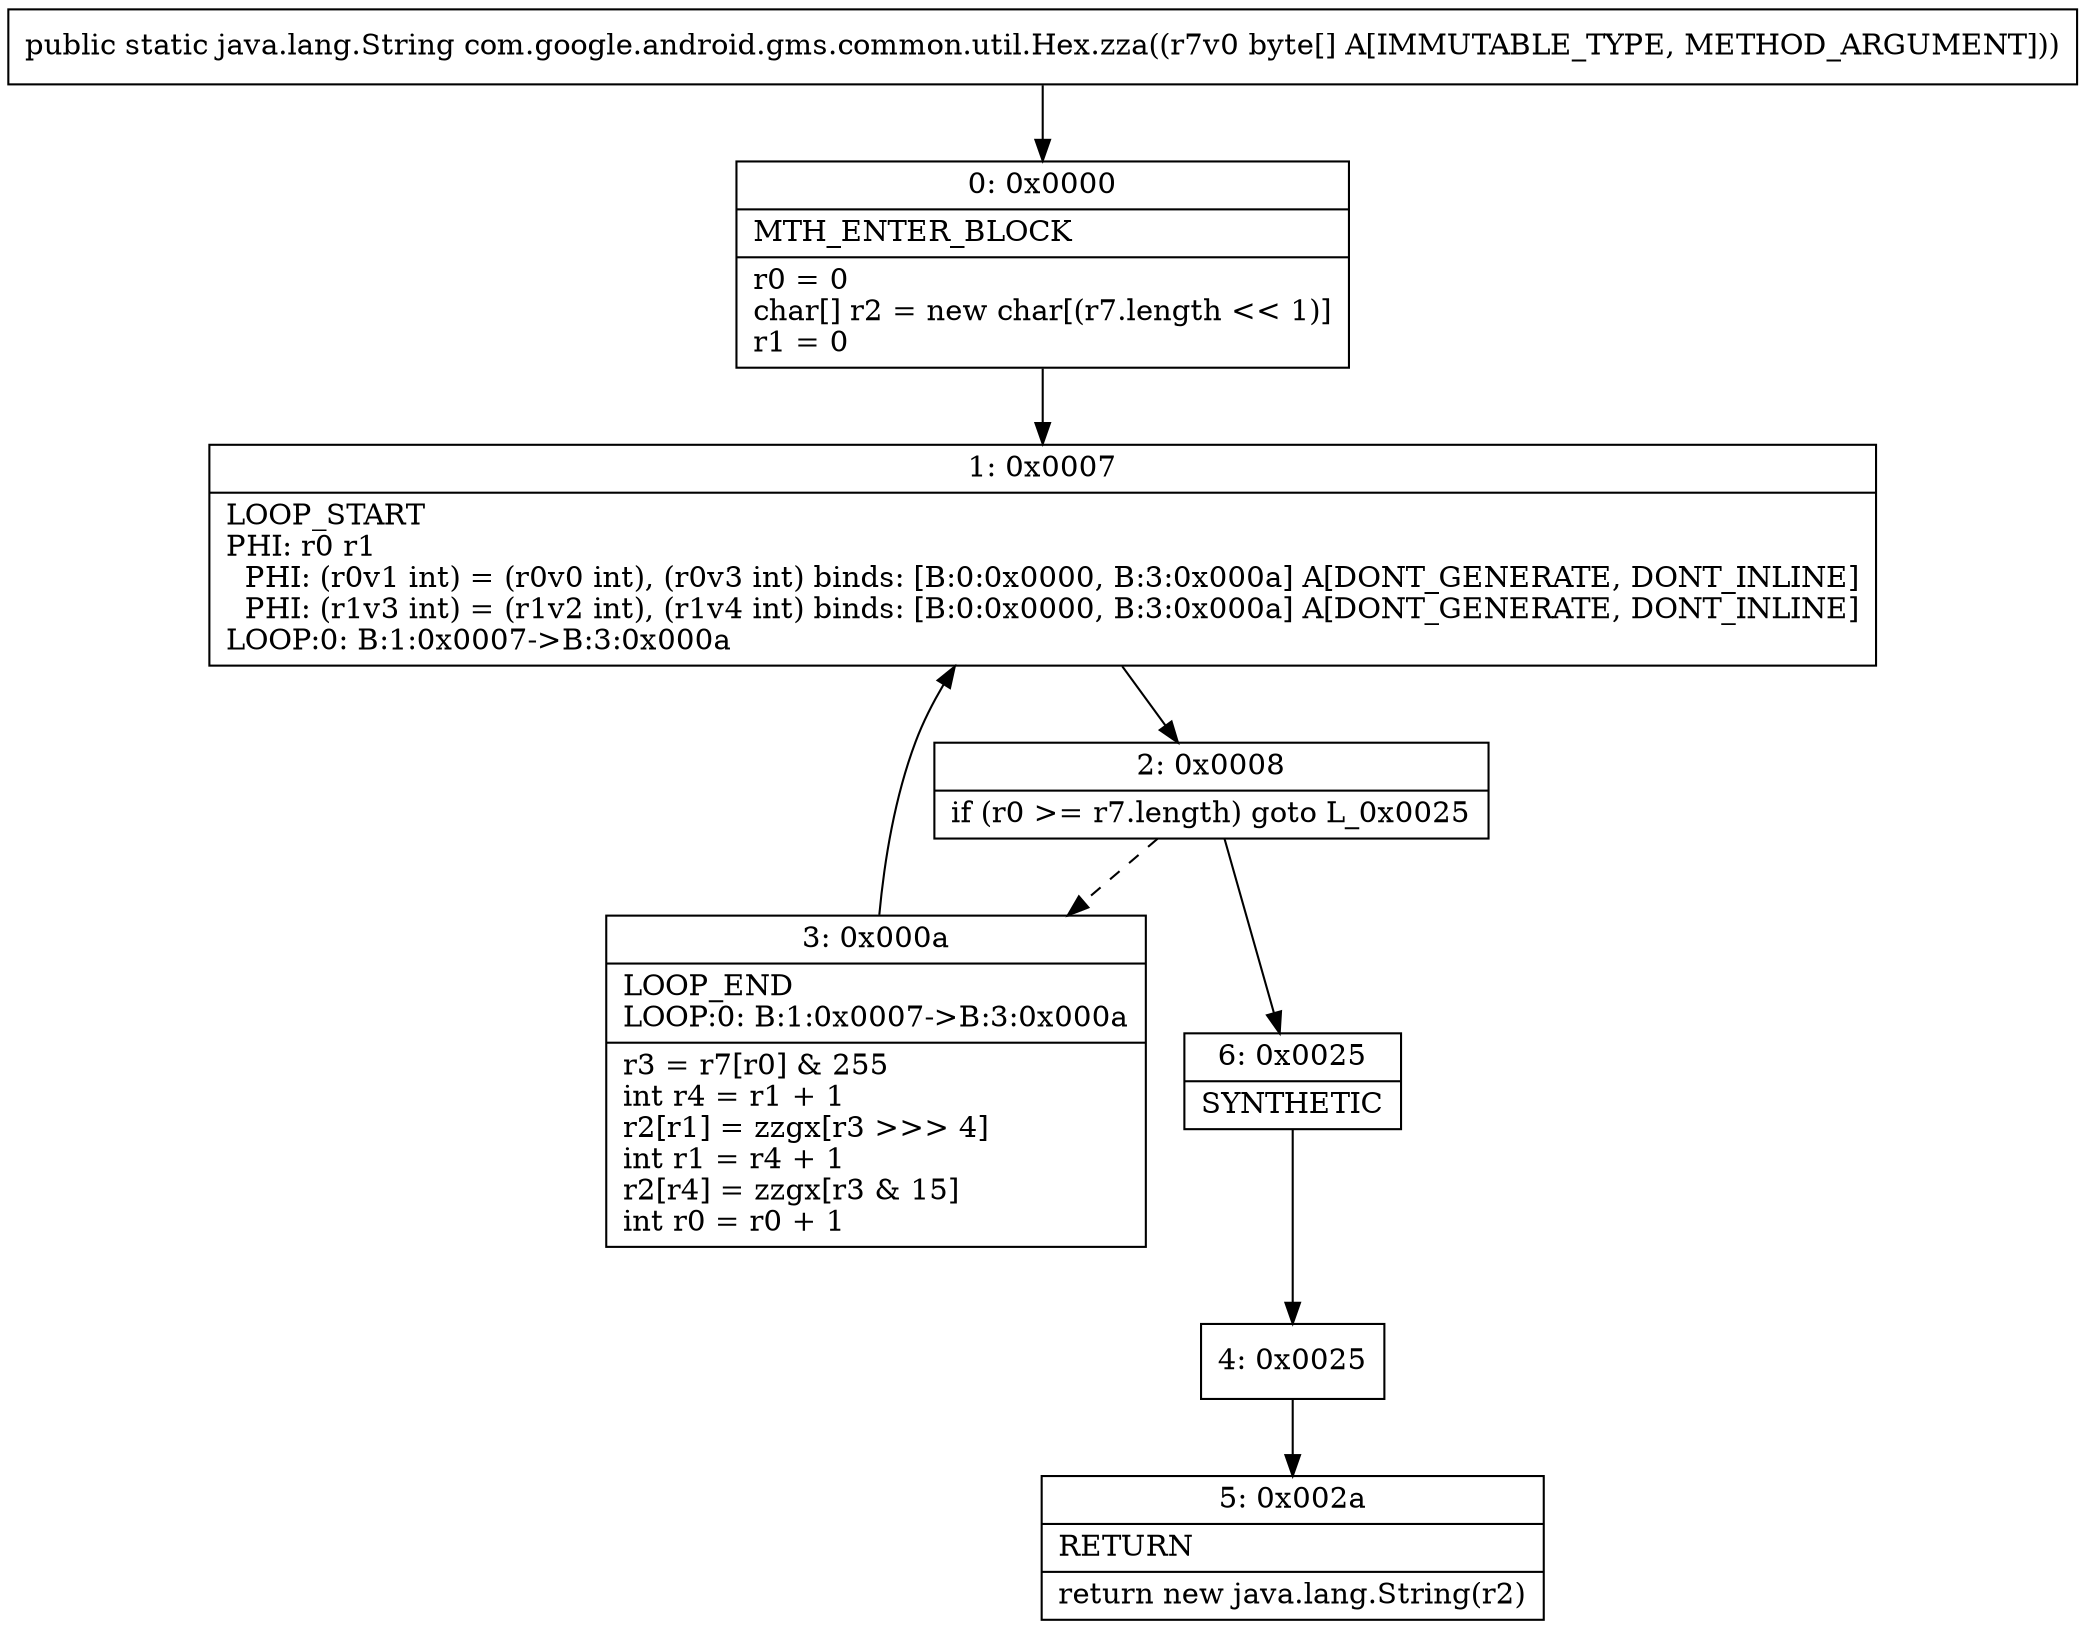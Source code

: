 digraph "CFG forcom.google.android.gms.common.util.Hex.zza([B)Ljava\/lang\/String;" {
Node_0 [shape=record,label="{0\:\ 0x0000|MTH_ENTER_BLOCK\l|r0 = 0\lchar[] r2 = new char[(r7.length \<\< 1)]\lr1 = 0\l}"];
Node_1 [shape=record,label="{1\:\ 0x0007|LOOP_START\lPHI: r0 r1 \l  PHI: (r0v1 int) = (r0v0 int), (r0v3 int) binds: [B:0:0x0000, B:3:0x000a] A[DONT_GENERATE, DONT_INLINE]\l  PHI: (r1v3 int) = (r1v2 int), (r1v4 int) binds: [B:0:0x0000, B:3:0x000a] A[DONT_GENERATE, DONT_INLINE]\lLOOP:0: B:1:0x0007\-\>B:3:0x000a\l}"];
Node_2 [shape=record,label="{2\:\ 0x0008|if (r0 \>= r7.length) goto L_0x0025\l}"];
Node_3 [shape=record,label="{3\:\ 0x000a|LOOP_END\lLOOP:0: B:1:0x0007\-\>B:3:0x000a\l|r3 = r7[r0] & 255\lint r4 = r1 + 1\lr2[r1] = zzgx[r3 \>\>\> 4]\lint r1 = r4 + 1\lr2[r4] = zzgx[r3 & 15]\lint r0 = r0 + 1\l}"];
Node_4 [shape=record,label="{4\:\ 0x0025}"];
Node_5 [shape=record,label="{5\:\ 0x002a|RETURN\l|return new java.lang.String(r2)\l}"];
Node_6 [shape=record,label="{6\:\ 0x0025|SYNTHETIC\l}"];
MethodNode[shape=record,label="{public static java.lang.String com.google.android.gms.common.util.Hex.zza((r7v0 byte[] A[IMMUTABLE_TYPE, METHOD_ARGUMENT])) }"];
MethodNode -> Node_0;
Node_0 -> Node_1;
Node_1 -> Node_2;
Node_2 -> Node_3[style=dashed];
Node_2 -> Node_6;
Node_3 -> Node_1;
Node_4 -> Node_5;
Node_6 -> Node_4;
}

